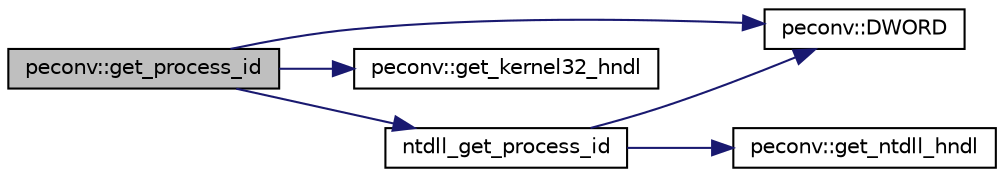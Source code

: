 digraph "peconv::get_process_id"
{
 // LATEX_PDF_SIZE
  edge [fontname="Helvetica",fontsize="10",labelfontname="Helvetica",labelfontsize="10"];
  node [fontname="Helvetica",fontsize="10",shape=record];
  rankdir="LR";
  Node1 [label="peconv::get_process_id",height=0.2,width=0.4,color="black", fillcolor="grey75", style="filled", fontcolor="black",tooltip=" "];
  Node1 -> Node2 [color="midnightblue",fontsize="10",style="solid",fontname="Helvetica"];
  Node2 [label="peconv::DWORD",height=0.2,width=0.4,color="black", fillcolor="white", style="filled",URL="$namespacepeconv.html#abff674ea8e527f49f9741ff81596a15d",tooltip=" "];
  Node1 -> Node3 [color="midnightblue",fontsize="10",style="solid",fontname="Helvetica"];
  Node3 [label="peconv::get_kernel32_hndl",height=0.2,width=0.4,color="black", fillcolor="white", style="filled",URL="$namespacepeconv.html#a9b4307b5dbe3228c5a8502fffe93aa63",tooltip=" "];
  Node1 -> Node4 [color="midnightblue",fontsize="10",style="solid",fontname="Helvetica"];
  Node4 [label="ntdll_get_process_id",height=0.2,width=0.4,color="black", fillcolor="white", style="filled",URL="$util_8cpp.html#ab5f3f23e0f2678c1a145e0e0f7a3a7f8",tooltip=" "];
  Node4 -> Node2 [color="midnightblue",fontsize="10",style="solid",fontname="Helvetica"];
  Node4 -> Node5 [color="midnightblue",fontsize="10",style="solid",fontname="Helvetica"];
  Node5 [label="peconv::get_ntdll_hndl",height=0.2,width=0.4,color="black", fillcolor="white", style="filled",URL="$namespacepeconv.html#afd0370b87e95a0755199897a7fb79067",tooltip=" "];
}
